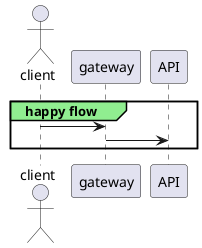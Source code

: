 @startuml

actor client as 0
participant gateway as 1
participant API as 2

group#lightgreen happy flow
0->1
1->2

end
@enduml
